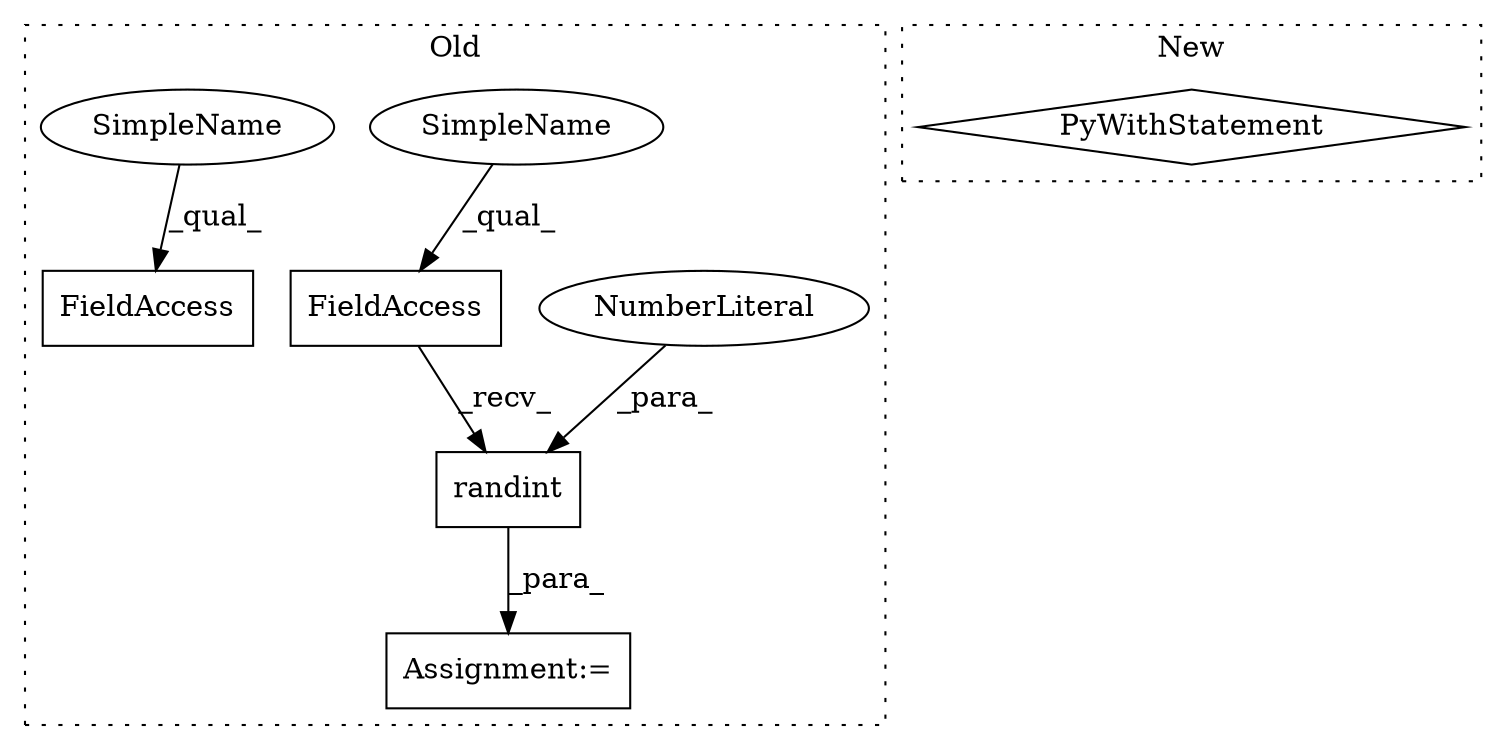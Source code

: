 digraph G {
subgraph cluster0 {
1 [label="randint" a="32" s="7884,7903" l="8,1" shape="box"];
3 [label="NumberLiteral" a="34" s="7892" l="1" shape="ellipse"];
4 [label="Assignment:=" a="7" s="7921" l="1" shape="box"];
5 [label="FieldAccess" a="22" s="7871" l="12" shape="box"];
6 [label="FieldAccess" a="22" s="7638" l="12" shape="box"];
7 [label="SimpleName" a="42" s="7871" l="5" shape="ellipse"];
8 [label="SimpleName" a="42" s="7638" l="5" shape="ellipse"];
label = "Old";
style="dotted";
}
subgraph cluster1 {
2 [label="PyWithStatement" a="104" s="8810,8856" l="10,2" shape="diamond"];
label = "New";
style="dotted";
}
1 -> 4 [label="_para_"];
3 -> 1 [label="_para_"];
5 -> 1 [label="_recv_"];
7 -> 5 [label="_qual_"];
8 -> 6 [label="_qual_"];
}
